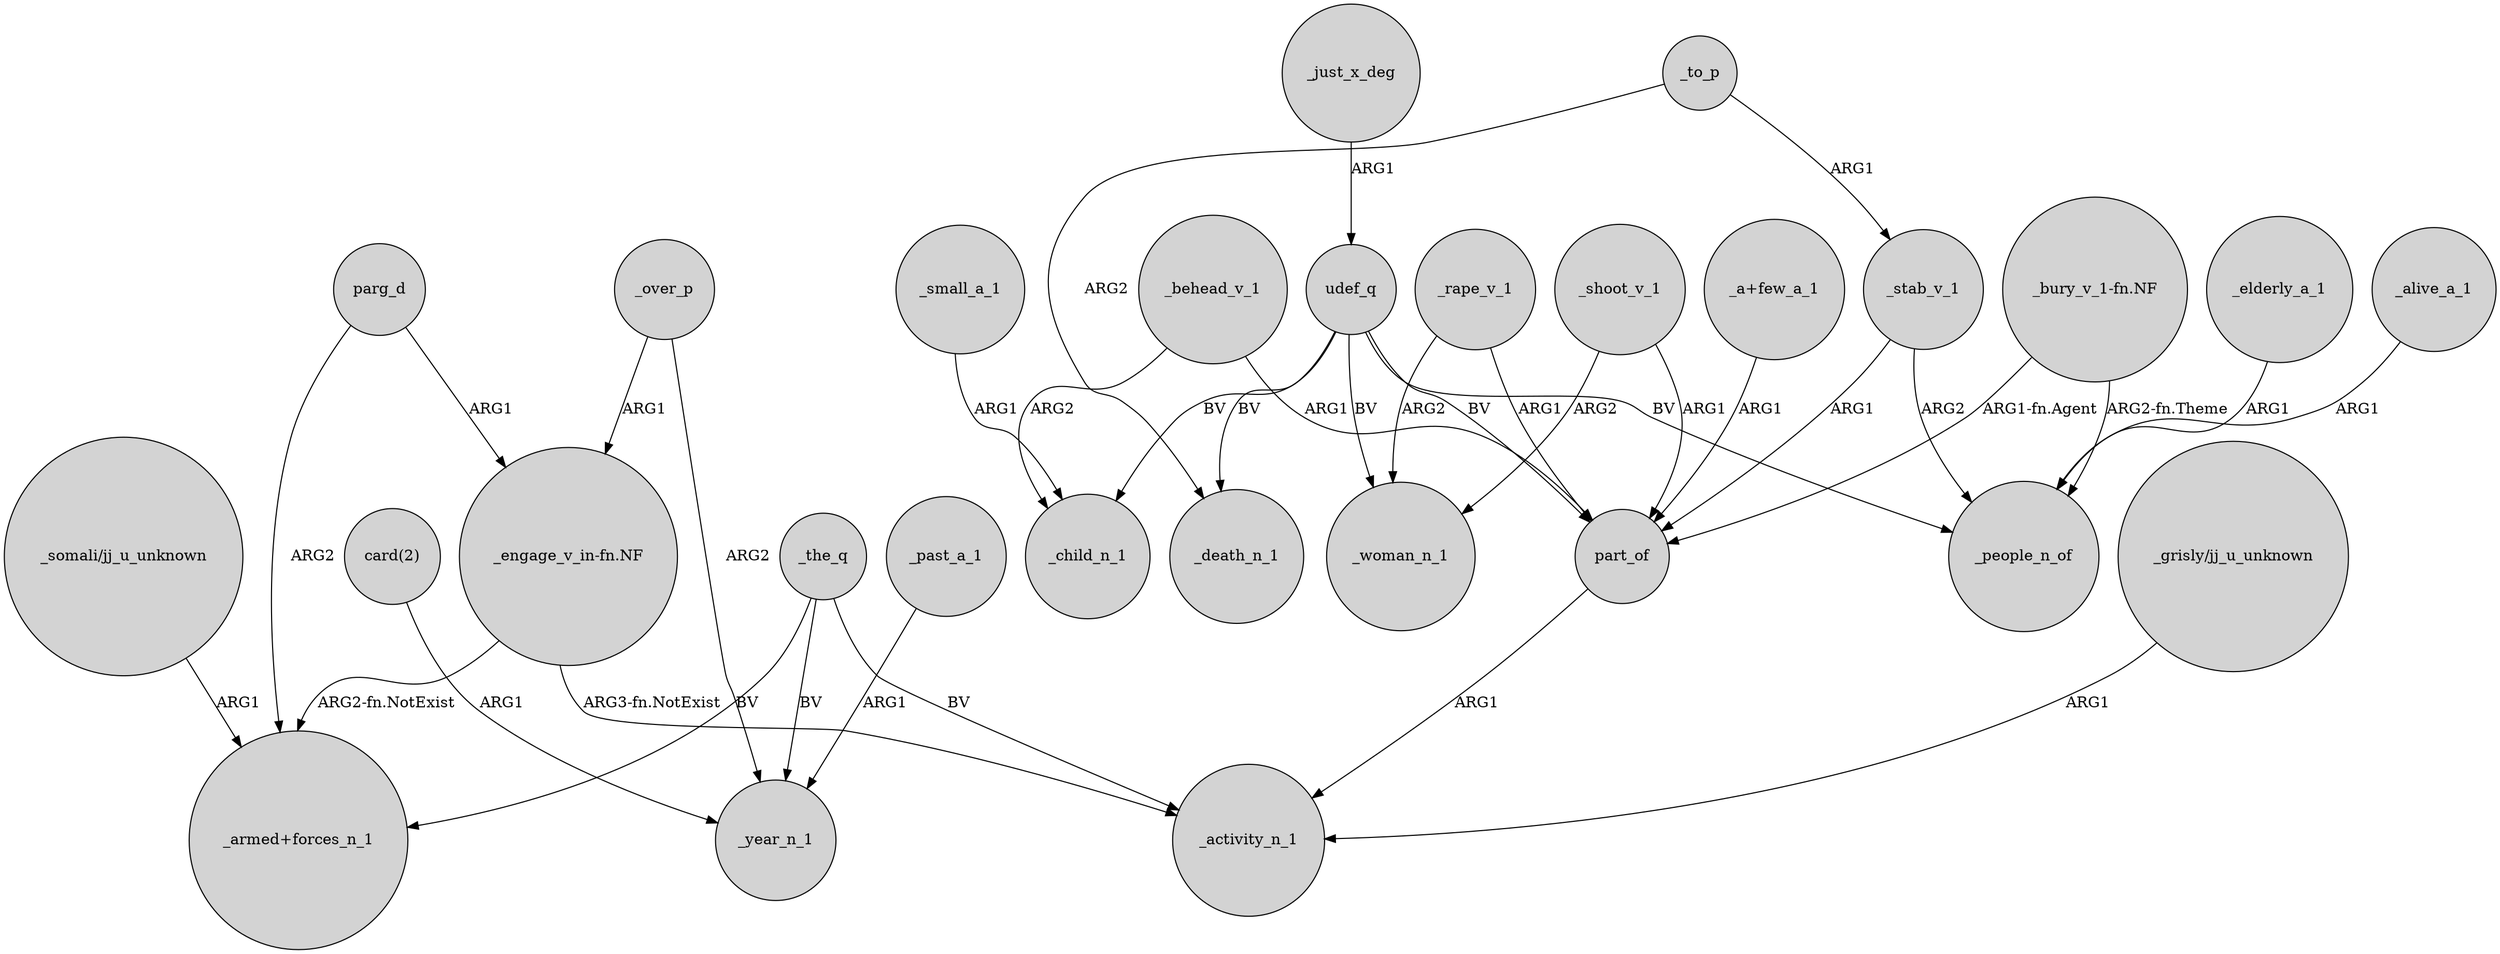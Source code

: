 digraph {
	node [shape=circle style=filled]
	_just_x_deg -> udef_q [label=ARG1]
	udef_q -> part_of [label=BV]
	udef_q -> _child_n_1 [label=BV]
	_the_q -> "_armed+forces_n_1" [label=BV]
	udef_q -> _woman_n_1 [label=BV]
	parg_d -> "_armed+forces_n_1" [label=ARG2]
	_shoot_v_1 -> _woman_n_1 [label=ARG2]
	_to_p -> _death_n_1 [label=ARG2]
	"_grisly/jj_u_unknown" -> _activity_n_1 [label=ARG1]
	_behead_v_1 -> _child_n_1 [label=ARG2]
	part_of -> _activity_n_1 [label=ARG1]
	_rape_v_1 -> part_of [label=ARG1]
	"_bury_v_1-fn.NF" -> part_of [label="ARG1-fn.Agent"]
	_small_a_1 -> _child_n_1 [label=ARG1]
	_past_a_1 -> _year_n_1 [label=ARG1]
	udef_q -> _people_n_of [label=BV]
	"_engage_v_in-fn.NF" -> _activity_n_1 [label="ARG3-fn.NotExist"]
	_stab_v_1 -> _people_n_of [label=ARG2]
	"_bury_v_1-fn.NF" -> _people_n_of [label="ARG2-fn.Theme"]
	parg_d -> "_engage_v_in-fn.NF" [label=ARG1]
	_to_p -> _stab_v_1 [label=ARG1]
	"_engage_v_in-fn.NF" -> "_armed+forces_n_1" [label="ARG2-fn.NotExist"]
	"card(2)" -> _year_n_1 [label=ARG1]
	_over_p -> "_engage_v_in-fn.NF" [label=ARG1]
	"_somali/jj_u_unknown" -> "_armed+forces_n_1" [label=ARG1]
	_alive_a_1 -> _people_n_of [label=ARG1]
	_the_q -> _year_n_1 [label=BV]
	_rape_v_1 -> _woman_n_1 [label=ARG2]
	_stab_v_1 -> part_of [label=ARG1]
	_behead_v_1 -> part_of [label=ARG1]
	_over_p -> _year_n_1 [label=ARG2]
	udef_q -> _death_n_1 [label=BV]
	_shoot_v_1 -> part_of [label=ARG1]
	_elderly_a_1 -> _people_n_of [label=ARG1]
	_the_q -> _activity_n_1 [label=BV]
	"_a+few_a_1" -> part_of [label=ARG1]
}
